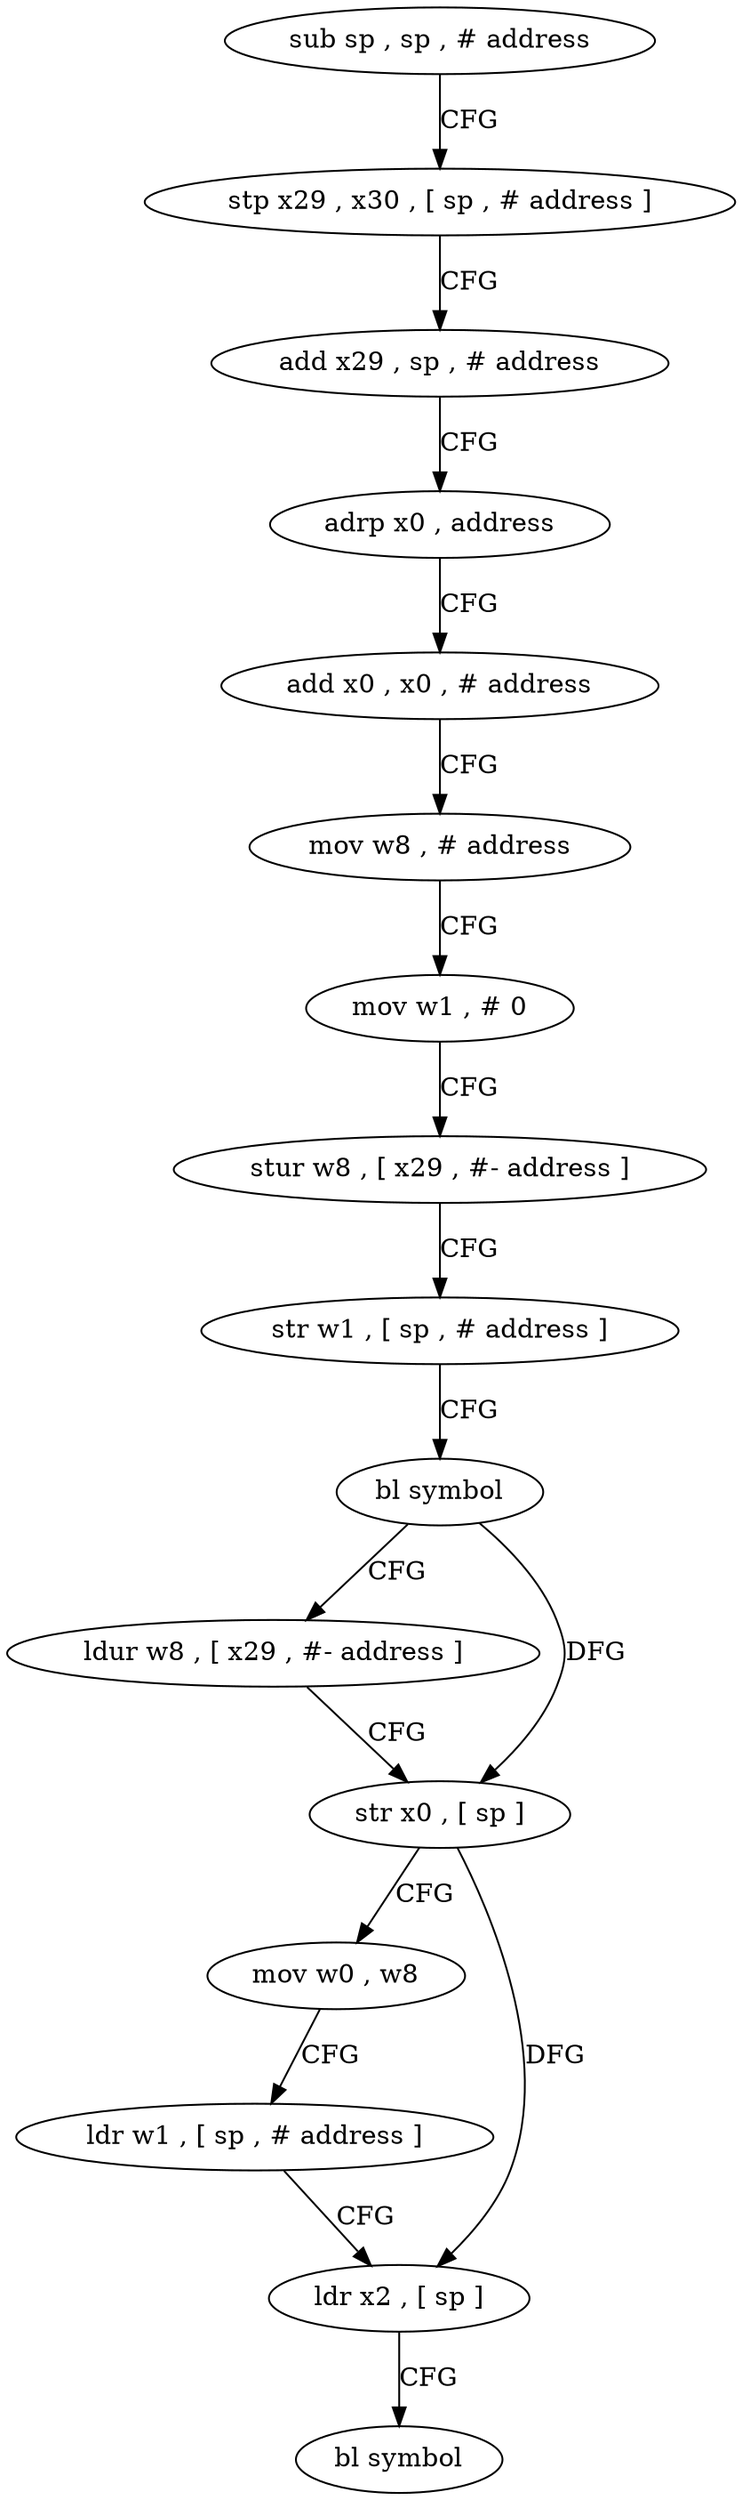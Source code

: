 digraph "func" {
"4206812" [label = "sub sp , sp , # address" ]
"4206816" [label = "stp x29 , x30 , [ sp , # address ]" ]
"4206820" [label = "add x29 , sp , # address" ]
"4206824" [label = "adrp x0 , address" ]
"4206828" [label = "add x0 , x0 , # address" ]
"4206832" [label = "mov w8 , # address" ]
"4206836" [label = "mov w1 , # 0" ]
"4206840" [label = "stur w8 , [ x29 , #- address ]" ]
"4206844" [label = "str w1 , [ sp , # address ]" ]
"4206848" [label = "bl symbol" ]
"4206852" [label = "ldur w8 , [ x29 , #- address ]" ]
"4206856" [label = "str x0 , [ sp ]" ]
"4206860" [label = "mov w0 , w8" ]
"4206864" [label = "ldr w1 , [ sp , # address ]" ]
"4206868" [label = "ldr x2 , [ sp ]" ]
"4206872" [label = "bl symbol" ]
"4206812" -> "4206816" [ label = "CFG" ]
"4206816" -> "4206820" [ label = "CFG" ]
"4206820" -> "4206824" [ label = "CFG" ]
"4206824" -> "4206828" [ label = "CFG" ]
"4206828" -> "4206832" [ label = "CFG" ]
"4206832" -> "4206836" [ label = "CFG" ]
"4206836" -> "4206840" [ label = "CFG" ]
"4206840" -> "4206844" [ label = "CFG" ]
"4206844" -> "4206848" [ label = "CFG" ]
"4206848" -> "4206852" [ label = "CFG" ]
"4206848" -> "4206856" [ label = "DFG" ]
"4206852" -> "4206856" [ label = "CFG" ]
"4206856" -> "4206860" [ label = "CFG" ]
"4206856" -> "4206868" [ label = "DFG" ]
"4206860" -> "4206864" [ label = "CFG" ]
"4206864" -> "4206868" [ label = "CFG" ]
"4206868" -> "4206872" [ label = "CFG" ]
}
